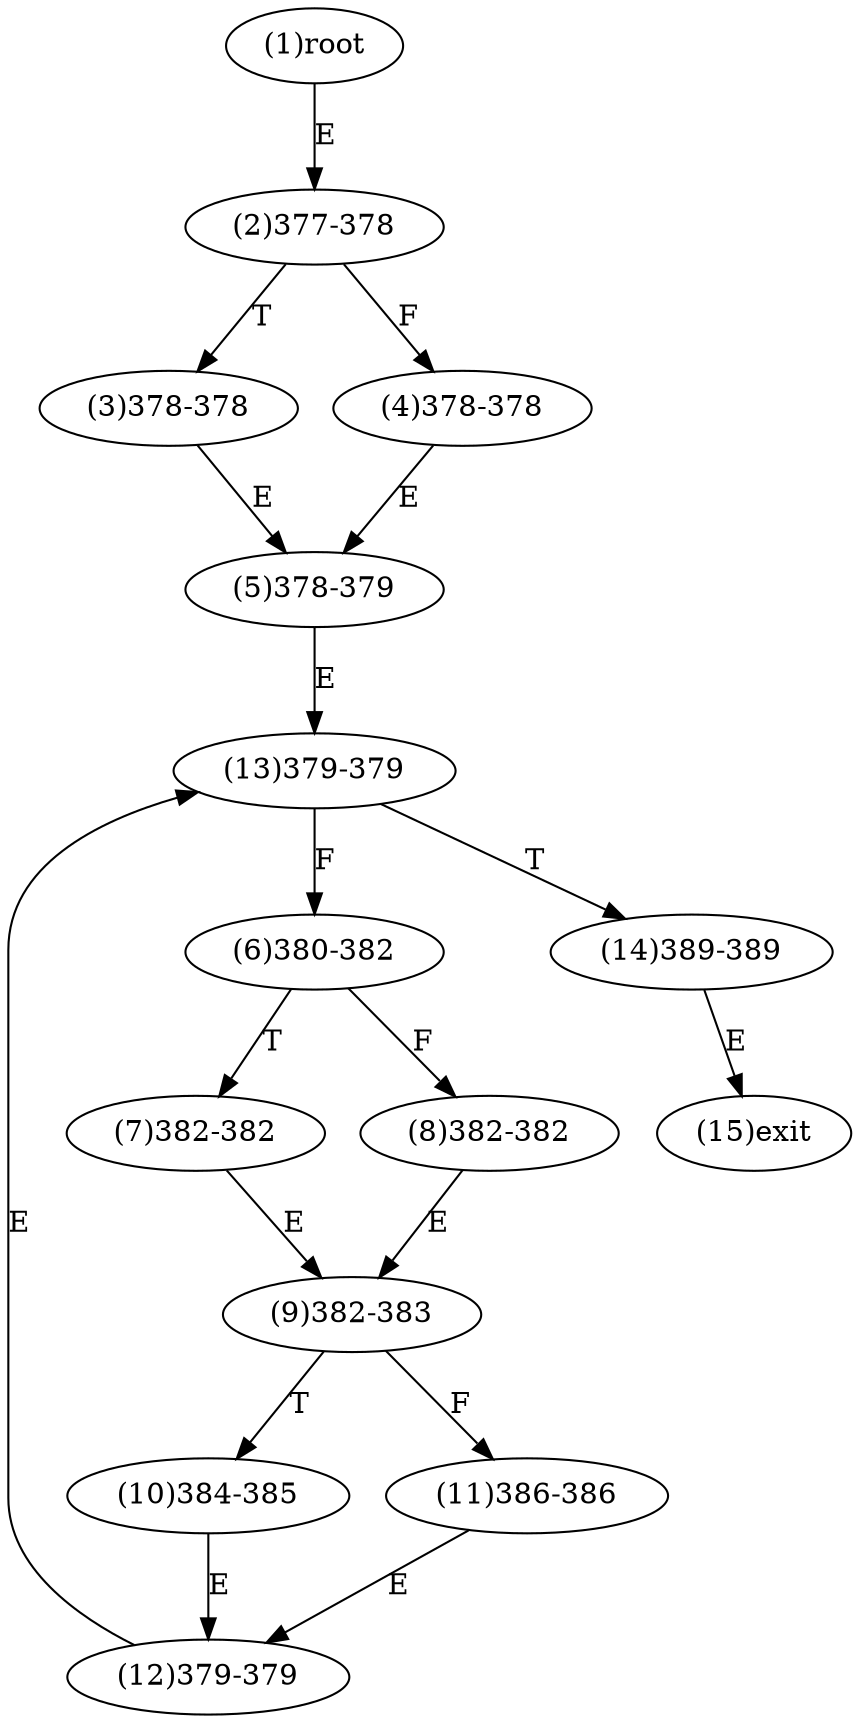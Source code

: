 digraph "" { 
1[ label="(1)root"];
2[ label="(2)377-378"];
3[ label="(3)378-378"];
4[ label="(4)378-378"];
5[ label="(5)378-379"];
6[ label="(6)380-382"];
7[ label="(7)382-382"];
8[ label="(8)382-382"];
9[ label="(9)382-383"];
10[ label="(10)384-385"];
11[ label="(11)386-386"];
12[ label="(12)379-379"];
13[ label="(13)379-379"];
14[ label="(14)389-389"];
15[ label="(15)exit"];
1->2[ label="E"];
2->4[ label="F"];
2->3[ label="T"];
3->5[ label="E"];
4->5[ label="E"];
5->13[ label="E"];
6->8[ label="F"];
6->7[ label="T"];
7->9[ label="E"];
8->9[ label="E"];
9->11[ label="F"];
9->10[ label="T"];
10->12[ label="E"];
11->12[ label="E"];
12->13[ label="E"];
13->6[ label="F"];
13->14[ label="T"];
14->15[ label="E"];
}